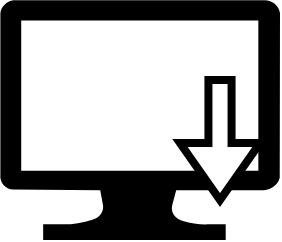 <mxfile version="20.8.16" type="device"><diagram name="第 1 页" id="bnFrm372mhreZrRCL2Cp"><mxGraphModel dx="954" dy="717" grid="1" gridSize="10" guides="1" tooltips="1" connect="1" arrows="1" fold="1" page="1" pageScale="1" pageWidth="827" pageHeight="1169" math="0" shadow="0"><root><mxCell id="0"/><mxCell id="1" parent="0"/><mxCell id="OM1EP5aG5tEP4bgmwHoR-1" value="" style="verticalLabelPosition=bottom;html=1;verticalAlign=top;align=center;strokeColor=none;fillColor=#000000;shape=mxgraph.azure.computer;pointerEvents=1;" parent="1" vertex="1"><mxGeometry x="190" y="100" width="140" height="120" as="geometry"/></mxCell><mxCell id="OM1EP5aG5tEP4bgmwHoR-3" value="" style="shape=singleArrow;direction=south;whiteSpace=wrap;html=1;strokeWidth=4;fillColor=default;arrowWidth=0.289;arrowSize=0.474;fillStyle=solid;" parent="1" vertex="1"><mxGeometry x="280" y="140" width="40" height="60" as="geometry"/></mxCell></root></mxGraphModel></diagram></mxfile>